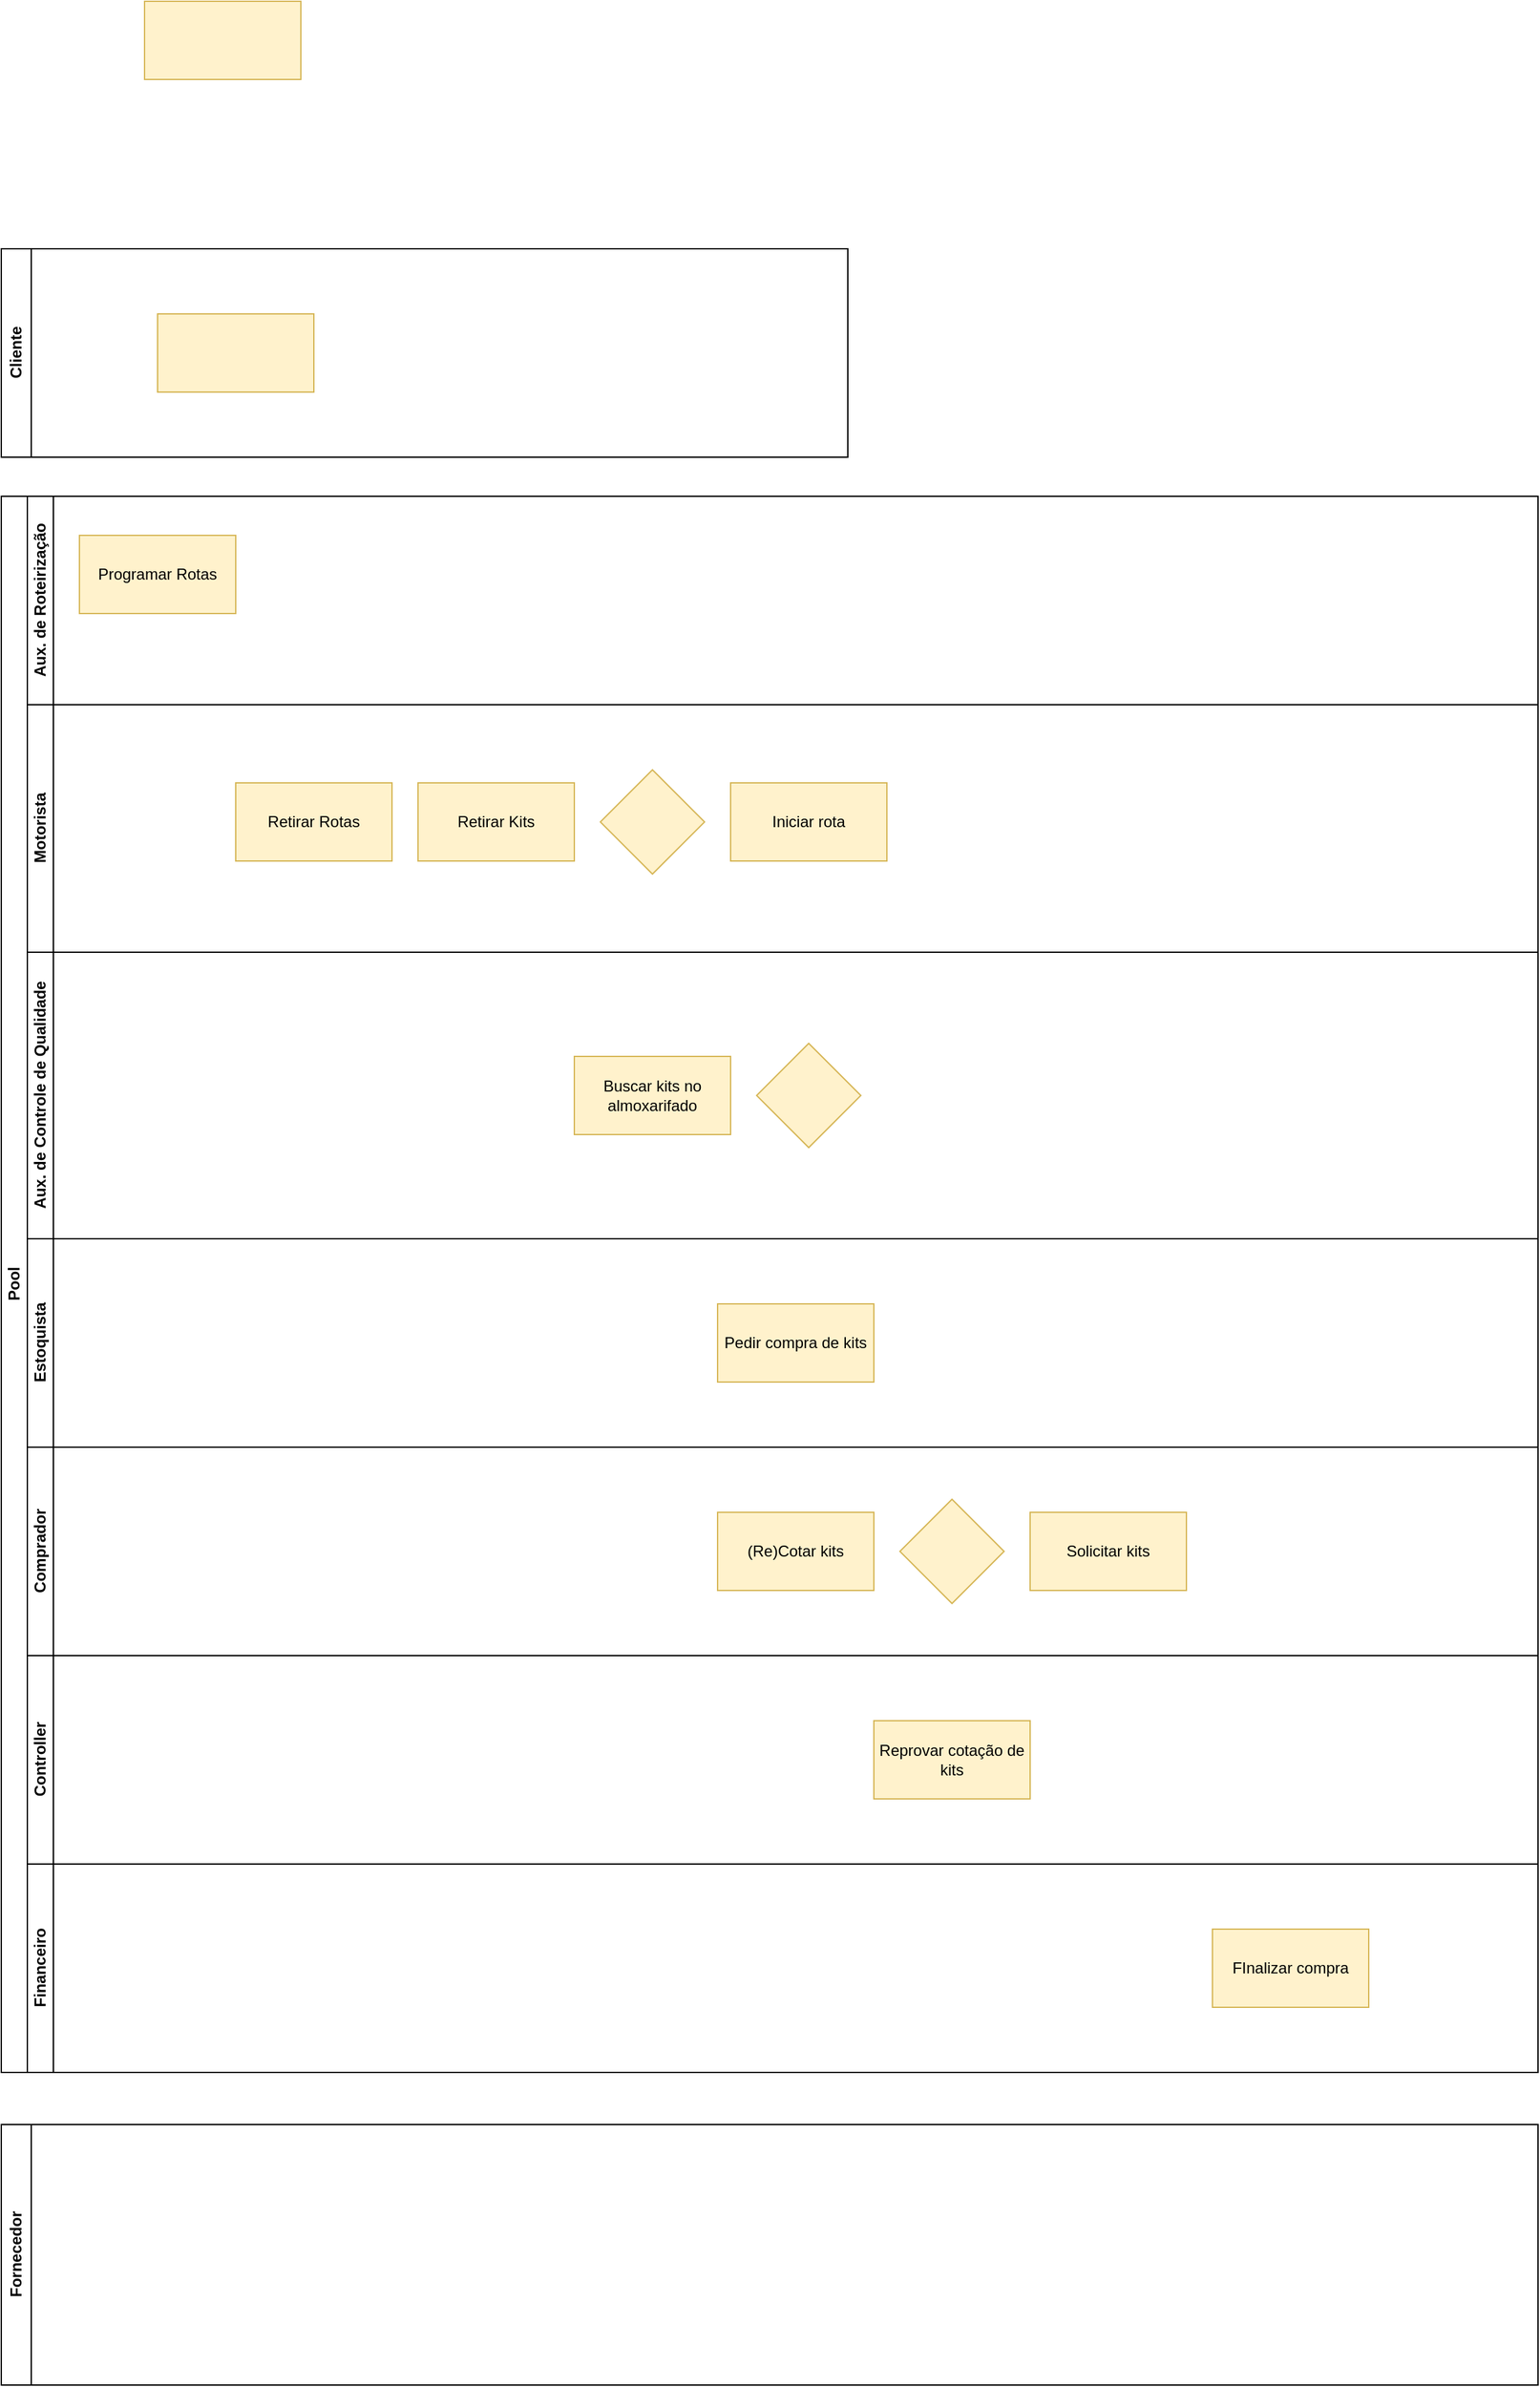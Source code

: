 <mxfile version="26.0.16">
  <diagram name="Página-1" id="_-QJSZUnTCdhe3mcLjsa">
    <mxGraphModel dx="786" dy="1957" grid="1" gridSize="10" guides="1" tooltips="1" connect="1" arrows="1" fold="1" page="1" pageScale="1" pageWidth="827" pageHeight="1169" math="0" shadow="0">
      <root>
        <mxCell id="0" />
        <mxCell id="1" parent="0" />
        <mxCell id="gacvTMB5N87pIhQxX2p8-2" value="Cliente" style="swimlane;horizontal=0;whiteSpace=wrap;html=1;" vertex="1" parent="1">
          <mxGeometry x="160" y="-30" width="650" height="160" as="geometry" />
        </mxCell>
        <mxCell id="gacvTMB5N87pIhQxX2p8-8" value="" style="rounded=0;whiteSpace=wrap;html=1;fillColor=#fff2cc;strokeColor=#d6b656;" vertex="1" parent="gacvTMB5N87pIhQxX2p8-2">
          <mxGeometry x="120" y="50" width="120" height="60" as="geometry" />
        </mxCell>
        <mxCell id="gacvTMB5N87pIhQxX2p8-3" value="Pool" style="swimlane;childLayout=stackLayout;resizeParent=1;resizeParentMax=0;horizontal=0;startSize=20;horizontalStack=0;html=1;" vertex="1" parent="1">
          <mxGeometry x="160" y="160" width="1180" height="1210" as="geometry" />
        </mxCell>
        <mxCell id="gacvTMB5N87pIhQxX2p8-4" value="Aux. de Roteirização" style="swimlane;startSize=20;horizontal=0;html=1;" vertex="1" parent="gacvTMB5N87pIhQxX2p8-3">
          <mxGeometry x="20" width="1160" height="160" as="geometry" />
        </mxCell>
        <mxCell id="gacvTMB5N87pIhQxX2p8-10" value="Programar Rotas" style="rounded=0;whiteSpace=wrap;html=1;fillColor=#fff2cc;strokeColor=#d6b656;" vertex="1" parent="gacvTMB5N87pIhQxX2p8-4">
          <mxGeometry x="40" y="30" width="120" height="60" as="geometry" />
        </mxCell>
        <mxCell id="gacvTMB5N87pIhQxX2p8-5" value="Motorista" style="swimlane;startSize=20;horizontal=0;html=1;" vertex="1" parent="gacvTMB5N87pIhQxX2p8-3">
          <mxGeometry x="20" y="160" width="1160" height="190" as="geometry" />
        </mxCell>
        <mxCell id="gacvTMB5N87pIhQxX2p8-13" value="Retirar Rotas" style="rounded=0;whiteSpace=wrap;html=1;fillColor=#fff2cc;strokeColor=#d6b656;" vertex="1" parent="gacvTMB5N87pIhQxX2p8-5">
          <mxGeometry x="160" y="60" width="120" height="60" as="geometry" />
        </mxCell>
        <mxCell id="gacvTMB5N87pIhQxX2p8-14" value="Retirar Kits" style="rounded=0;whiteSpace=wrap;html=1;fillColor=#fff2cc;strokeColor=#d6b656;" vertex="1" parent="gacvTMB5N87pIhQxX2p8-5">
          <mxGeometry x="300" y="60" width="120" height="60" as="geometry" />
        </mxCell>
        <mxCell id="gacvTMB5N87pIhQxX2p8-15" value="" style="rhombus;whiteSpace=wrap;html=1;fillColor=#fff2cc;strokeColor=#d6b656;" vertex="1" parent="gacvTMB5N87pIhQxX2p8-5">
          <mxGeometry x="440" y="50" width="80" height="80" as="geometry" />
        </mxCell>
        <mxCell id="gacvTMB5N87pIhQxX2p8-16" value="Iniciar rota" style="rounded=0;whiteSpace=wrap;html=1;fillColor=#fff2cc;strokeColor=#d6b656;" vertex="1" parent="gacvTMB5N87pIhQxX2p8-5">
          <mxGeometry x="540" y="60" width="120" height="60" as="geometry" />
        </mxCell>
        <mxCell id="gacvTMB5N87pIhQxX2p8-6" value="Aux. de Controle de Qualidade" style="swimlane;startSize=20;horizontal=0;html=1;" vertex="1" parent="gacvTMB5N87pIhQxX2p8-3">
          <mxGeometry x="20" y="350" width="1160" height="220" as="geometry" />
        </mxCell>
        <mxCell id="gacvTMB5N87pIhQxX2p8-17" value="Buscar kits no almoxarifado" style="rounded=0;whiteSpace=wrap;html=1;fillColor=#fff2cc;strokeColor=#d6b656;" vertex="1" parent="gacvTMB5N87pIhQxX2p8-6">
          <mxGeometry x="420" y="80" width="120" height="60" as="geometry" />
        </mxCell>
        <mxCell id="gacvTMB5N87pIhQxX2p8-18" value="" style="rhombus;whiteSpace=wrap;html=1;fillColor=#fff2cc;strokeColor=#d6b656;" vertex="1" parent="gacvTMB5N87pIhQxX2p8-6">
          <mxGeometry x="560" y="70" width="80" height="80" as="geometry" />
        </mxCell>
        <mxCell id="gacvTMB5N87pIhQxX2p8-19" value="Estoquista" style="swimlane;startSize=20;horizontal=0;html=1;" vertex="1" parent="gacvTMB5N87pIhQxX2p8-3">
          <mxGeometry x="20" y="570" width="1160" height="160" as="geometry" />
        </mxCell>
        <mxCell id="gacvTMB5N87pIhQxX2p8-20" value="Pedir compra de kits" style="rounded=0;whiteSpace=wrap;html=1;fillColor=#fff2cc;strokeColor=#d6b656;" vertex="1" parent="gacvTMB5N87pIhQxX2p8-19">
          <mxGeometry x="530" y="50" width="120" height="60" as="geometry" />
        </mxCell>
        <mxCell id="gacvTMB5N87pIhQxX2p8-22" value="Comprador" style="swimlane;startSize=20;horizontal=0;html=1;" vertex="1" parent="gacvTMB5N87pIhQxX2p8-3">
          <mxGeometry x="20" y="730" width="1160" height="160" as="geometry" />
        </mxCell>
        <mxCell id="gacvTMB5N87pIhQxX2p8-23" value="(Re)Cotar kits" style="rounded=0;whiteSpace=wrap;html=1;fillColor=#fff2cc;strokeColor=#d6b656;" vertex="1" parent="gacvTMB5N87pIhQxX2p8-22">
          <mxGeometry x="530" y="50" width="120" height="60" as="geometry" />
        </mxCell>
        <mxCell id="gacvTMB5N87pIhQxX2p8-24" value="" style="rhombus;whiteSpace=wrap;html=1;fillColor=#fff2cc;strokeColor=#d6b656;" vertex="1" parent="gacvTMB5N87pIhQxX2p8-22">
          <mxGeometry x="670" y="40" width="80" height="80" as="geometry" />
        </mxCell>
        <mxCell id="gacvTMB5N87pIhQxX2p8-25" value="Solicitar kits" style="rounded=0;whiteSpace=wrap;html=1;fillColor=#fff2cc;strokeColor=#d6b656;" vertex="1" parent="gacvTMB5N87pIhQxX2p8-22">
          <mxGeometry x="770" y="50" width="120" height="60" as="geometry" />
        </mxCell>
        <mxCell id="gacvTMB5N87pIhQxX2p8-26" value="Controller" style="swimlane;startSize=20;horizontal=0;html=1;" vertex="1" parent="gacvTMB5N87pIhQxX2p8-3">
          <mxGeometry x="20" y="890" width="1160" height="160" as="geometry" />
        </mxCell>
        <mxCell id="gacvTMB5N87pIhQxX2p8-29" value="Reprovar cotação de kits" style="rounded=0;whiteSpace=wrap;html=1;fillColor=#fff2cc;strokeColor=#d6b656;" vertex="1" parent="gacvTMB5N87pIhQxX2p8-26">
          <mxGeometry x="650" y="50" width="120" height="60" as="geometry" />
        </mxCell>
        <mxCell id="gacvTMB5N87pIhQxX2p8-30" value="Financeiro" style="swimlane;startSize=20;horizontal=0;html=1;" vertex="1" parent="gacvTMB5N87pIhQxX2p8-3">
          <mxGeometry x="20" y="1050" width="1160" height="160" as="geometry" />
        </mxCell>
        <mxCell id="gacvTMB5N87pIhQxX2p8-31" value="FInalizar compra" style="rounded=0;whiteSpace=wrap;html=1;fillColor=#fff2cc;strokeColor=#d6b656;" vertex="1" parent="gacvTMB5N87pIhQxX2p8-30">
          <mxGeometry x="910" y="50" width="120" height="60" as="geometry" />
        </mxCell>
        <mxCell id="gacvTMB5N87pIhQxX2p8-7" value="Fornecedor" style="swimlane;horizontal=0;whiteSpace=wrap;html=1;" vertex="1" parent="1">
          <mxGeometry x="160" y="1410" width="1180" height="200" as="geometry" />
        </mxCell>
        <mxCell id="gacvTMB5N87pIhQxX2p8-9" value="" style="rounded=0;whiteSpace=wrap;html=1;fillColor=#fff2cc;strokeColor=#d6b656;" vertex="1" parent="1">
          <mxGeometry x="270" y="-220" width="120" height="60" as="geometry" />
        </mxCell>
      </root>
    </mxGraphModel>
  </diagram>
</mxfile>
